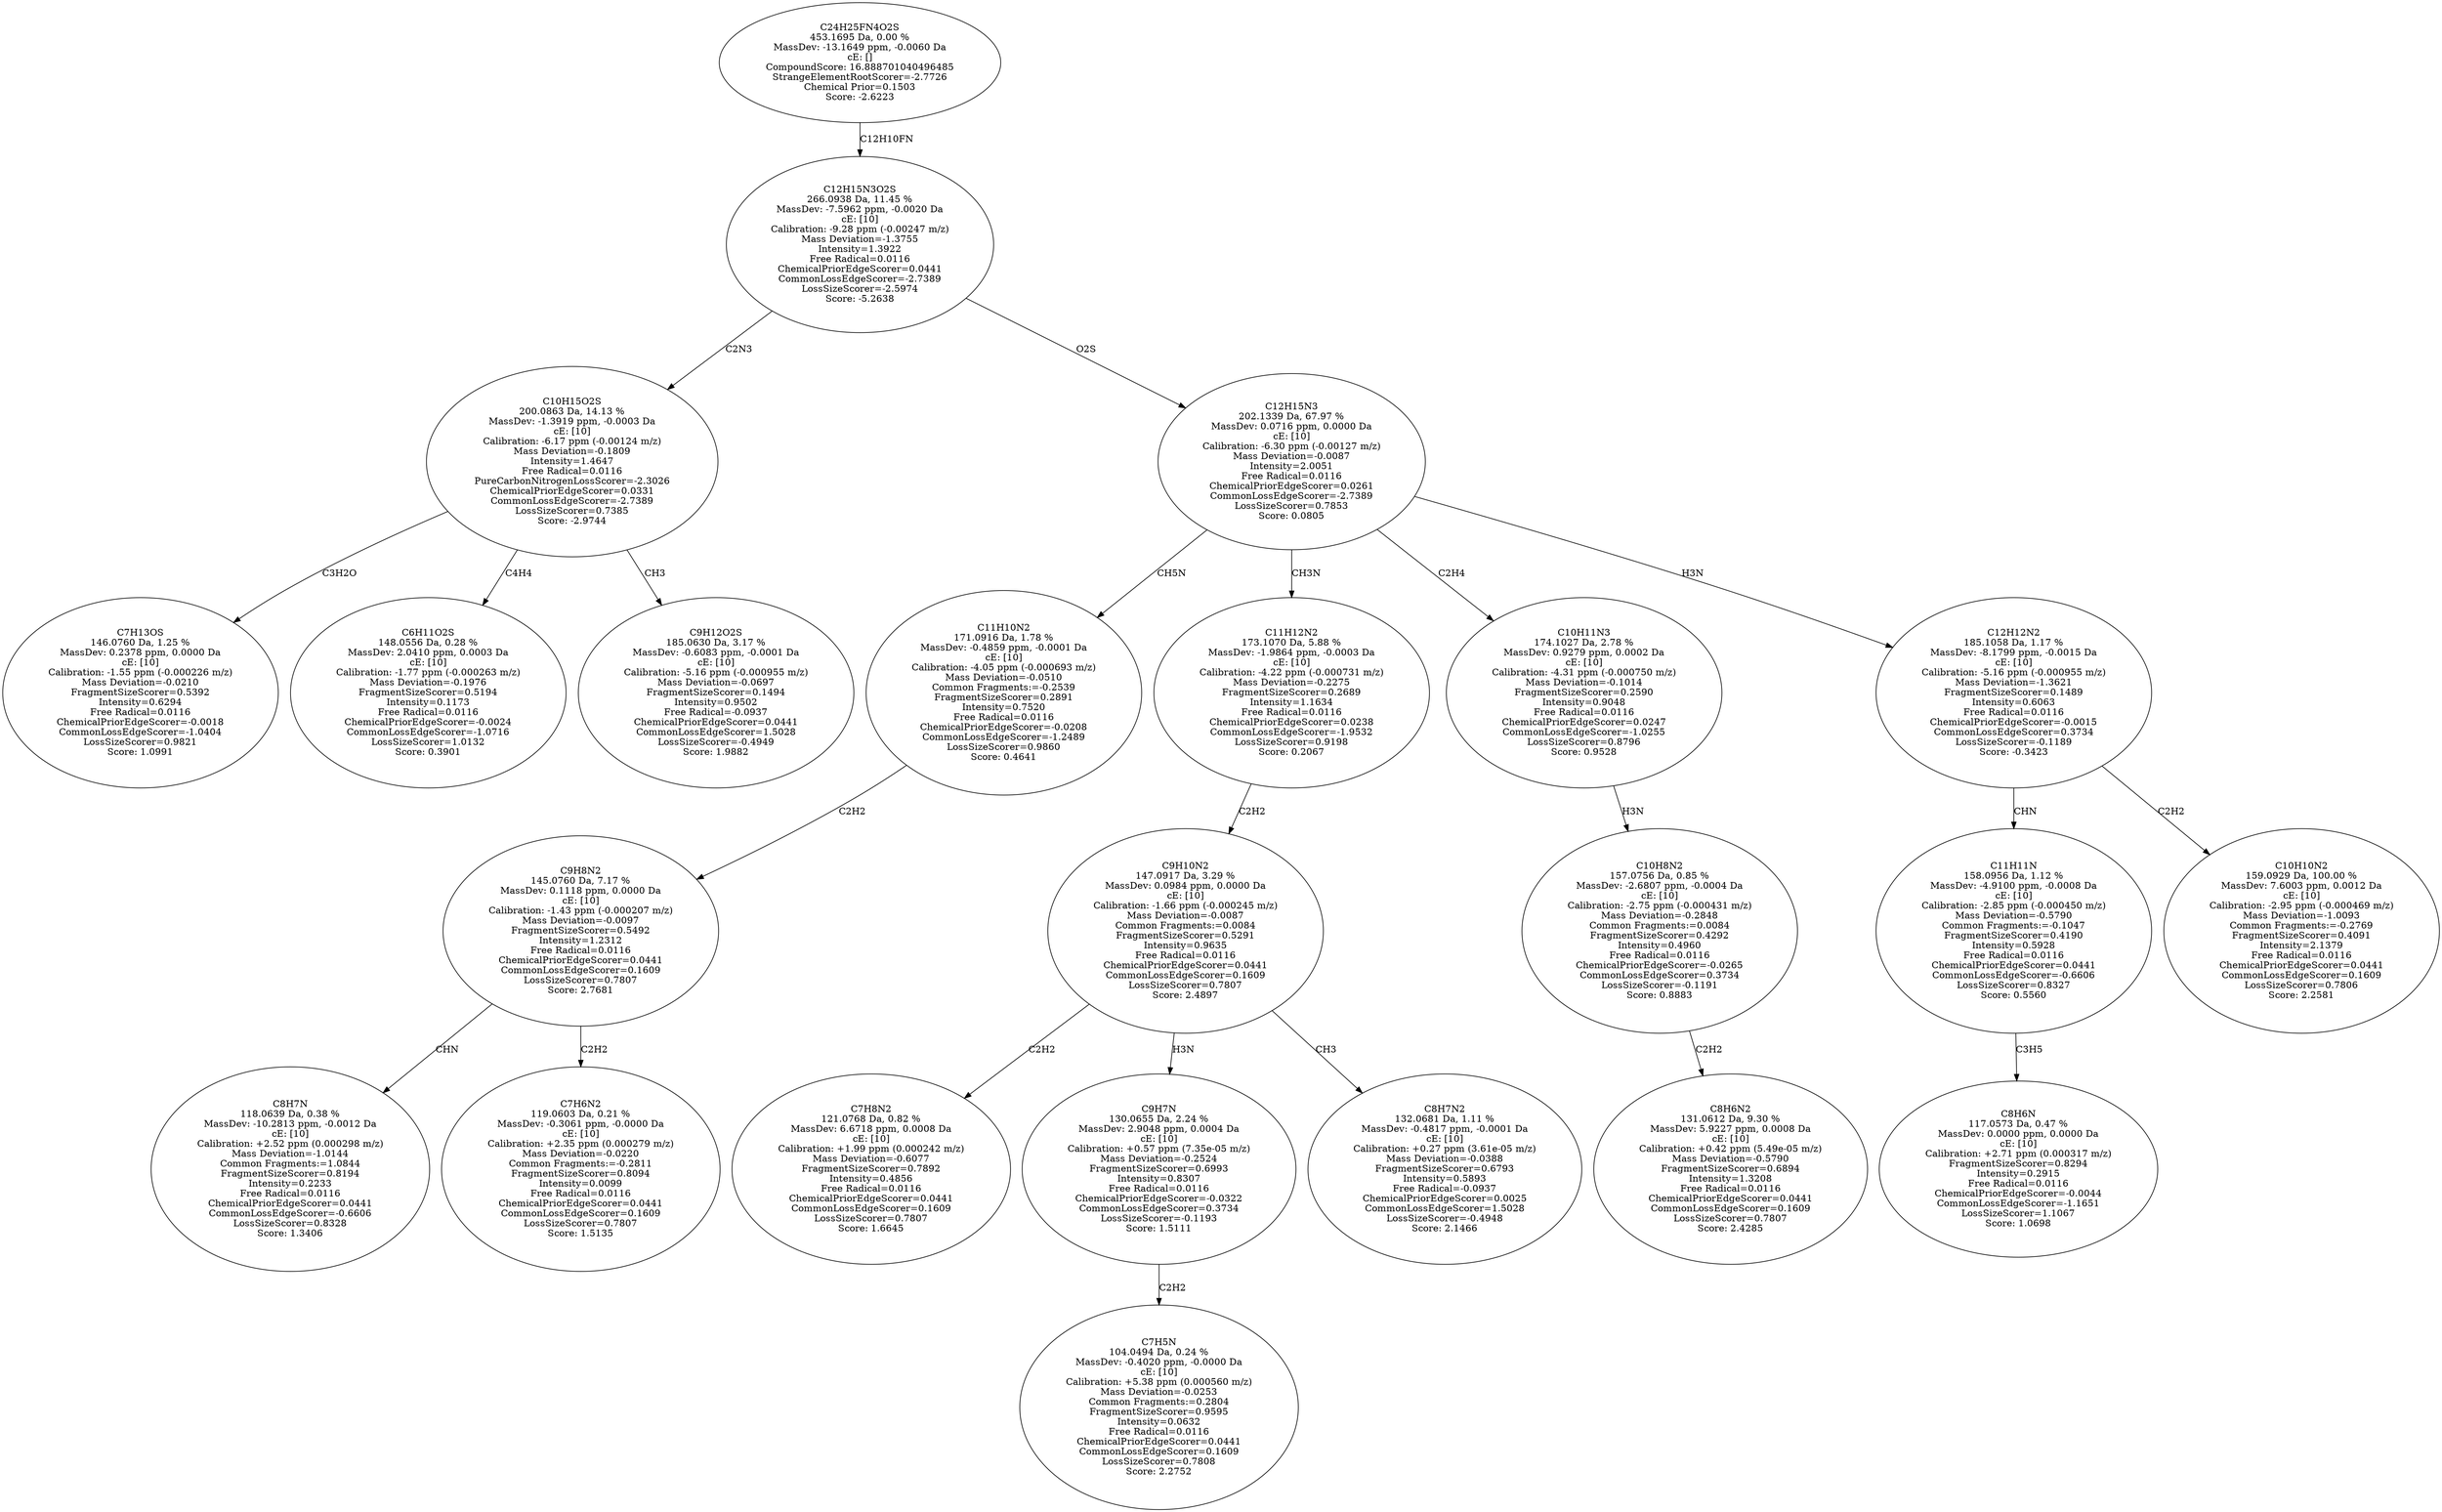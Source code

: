 strict digraph {
v1 [label="C7H13OS\n146.0760 Da, 1.25 %\nMassDev: 0.2378 ppm, 0.0000 Da\ncE: [10]\nCalibration: -1.55 ppm (-0.000226 m/z)\nMass Deviation=-0.0210\nFragmentSizeScorer=0.5392\nIntensity=0.6294\nFree Radical=0.0116\nChemicalPriorEdgeScorer=-0.0018\nCommonLossEdgeScorer=-1.0404\nLossSizeScorer=0.9821\nScore: 1.0991"];
v2 [label="C6H11O2S\n148.0556 Da, 0.28 %\nMassDev: 2.0410 ppm, 0.0003 Da\ncE: [10]\nCalibration: -1.77 ppm (-0.000263 m/z)\nMass Deviation=-0.1976\nFragmentSizeScorer=0.5194\nIntensity=0.1173\nFree Radical=0.0116\nChemicalPriorEdgeScorer=-0.0024\nCommonLossEdgeScorer=-1.0716\nLossSizeScorer=1.0132\nScore: 0.3901"];
v3 [label="C9H12O2S\n185.0630 Da, 3.17 %\nMassDev: -0.6083 ppm, -0.0001 Da\ncE: [10]\nCalibration: -5.16 ppm (-0.000955 m/z)\nMass Deviation=-0.0697\nFragmentSizeScorer=0.1494\nIntensity=0.9502\nFree Radical=-0.0937\nChemicalPriorEdgeScorer=0.0441\nCommonLossEdgeScorer=1.5028\nLossSizeScorer=-0.4949\nScore: 1.9882"];
v4 [label="C10H15O2S\n200.0863 Da, 14.13 %\nMassDev: -1.3919 ppm, -0.0003 Da\ncE: [10]\nCalibration: -6.17 ppm (-0.00124 m/z)\nMass Deviation=-0.1809\nIntensity=1.4647\nFree Radical=0.0116\nPureCarbonNitrogenLossScorer=-2.3026\nChemicalPriorEdgeScorer=0.0331\nCommonLossEdgeScorer=-2.7389\nLossSizeScorer=0.7385\nScore: -2.9744"];
v5 [label="C8H7N\n118.0639 Da, 0.38 %\nMassDev: -10.2813 ppm, -0.0012 Da\ncE: [10]\nCalibration: +2.52 ppm (0.000298 m/z)\nMass Deviation=-1.0144\nCommon Fragments:=1.0844\nFragmentSizeScorer=0.8194\nIntensity=0.2233\nFree Radical=0.0116\nChemicalPriorEdgeScorer=0.0441\nCommonLossEdgeScorer=-0.6606\nLossSizeScorer=0.8328\nScore: 1.3406"];
v6 [label="C7H6N2\n119.0603 Da, 0.21 %\nMassDev: -0.3061 ppm, -0.0000 Da\ncE: [10]\nCalibration: +2.35 ppm (0.000279 m/z)\nMass Deviation=-0.0220\nCommon Fragments:=-0.2811\nFragmentSizeScorer=0.8094\nIntensity=0.0099\nFree Radical=0.0116\nChemicalPriorEdgeScorer=0.0441\nCommonLossEdgeScorer=0.1609\nLossSizeScorer=0.7807\nScore: 1.5135"];
v7 [label="C9H8N2\n145.0760 Da, 7.17 %\nMassDev: 0.1118 ppm, 0.0000 Da\ncE: [10]\nCalibration: -1.43 ppm (-0.000207 m/z)\nMass Deviation=-0.0097\nFragmentSizeScorer=0.5492\nIntensity=1.2312\nFree Radical=0.0116\nChemicalPriorEdgeScorer=0.0441\nCommonLossEdgeScorer=0.1609\nLossSizeScorer=0.7807\nScore: 2.7681"];
v8 [label="C11H10N2\n171.0916 Da, 1.78 %\nMassDev: -0.4859 ppm, -0.0001 Da\ncE: [10]\nCalibration: -4.05 ppm (-0.000693 m/z)\nMass Deviation=-0.0510\nCommon Fragments:=-0.2539\nFragmentSizeScorer=0.2891\nIntensity=0.7520\nFree Radical=0.0116\nChemicalPriorEdgeScorer=-0.0208\nCommonLossEdgeScorer=-1.2489\nLossSizeScorer=0.9860\nScore: 0.4641"];
v9 [label="C7H8N2\n121.0768 Da, 0.82 %\nMassDev: 6.6718 ppm, 0.0008 Da\ncE: [10]\nCalibration: +1.99 ppm (0.000242 m/z)\nMass Deviation=-0.6077\nFragmentSizeScorer=0.7892\nIntensity=0.4856\nFree Radical=0.0116\nChemicalPriorEdgeScorer=0.0441\nCommonLossEdgeScorer=0.1609\nLossSizeScorer=0.7807\nScore: 1.6645"];
v10 [label="C7H5N\n104.0494 Da, 0.24 %\nMassDev: -0.4020 ppm, -0.0000 Da\ncE: [10]\nCalibration: +5.38 ppm (0.000560 m/z)\nMass Deviation=-0.0253\nCommon Fragments:=0.2804\nFragmentSizeScorer=0.9595\nIntensity=0.0632\nFree Radical=0.0116\nChemicalPriorEdgeScorer=0.0441\nCommonLossEdgeScorer=0.1609\nLossSizeScorer=0.7808\nScore: 2.2752"];
v11 [label="C9H7N\n130.0655 Da, 2.24 %\nMassDev: 2.9048 ppm, 0.0004 Da\ncE: [10]\nCalibration: +0.57 ppm (7.35e-05 m/z)\nMass Deviation=-0.2524\nFragmentSizeScorer=0.6993\nIntensity=0.8307\nFree Radical=0.0116\nChemicalPriorEdgeScorer=-0.0322\nCommonLossEdgeScorer=0.3734\nLossSizeScorer=-0.1193\nScore: 1.5111"];
v12 [label="C8H7N2\n132.0681 Da, 1.11 %\nMassDev: -0.4817 ppm, -0.0001 Da\ncE: [10]\nCalibration: +0.27 ppm (3.61e-05 m/z)\nMass Deviation=-0.0388\nFragmentSizeScorer=0.6793\nIntensity=0.5893\nFree Radical=-0.0937\nChemicalPriorEdgeScorer=0.0025\nCommonLossEdgeScorer=1.5028\nLossSizeScorer=-0.4948\nScore: 2.1466"];
v13 [label="C9H10N2\n147.0917 Da, 3.29 %\nMassDev: 0.0984 ppm, 0.0000 Da\ncE: [10]\nCalibration: -1.66 ppm (-0.000245 m/z)\nMass Deviation=-0.0087\nCommon Fragments:=0.0084\nFragmentSizeScorer=0.5291\nIntensity=0.9635\nFree Radical=0.0116\nChemicalPriorEdgeScorer=0.0441\nCommonLossEdgeScorer=0.1609\nLossSizeScorer=0.7807\nScore: 2.4897"];
v14 [label="C11H12N2\n173.1070 Da, 5.88 %\nMassDev: -1.9864 ppm, -0.0003 Da\ncE: [10]\nCalibration: -4.22 ppm (-0.000731 m/z)\nMass Deviation=-0.2275\nFragmentSizeScorer=0.2689\nIntensity=1.1634\nFree Radical=0.0116\nChemicalPriorEdgeScorer=0.0238\nCommonLossEdgeScorer=-1.9532\nLossSizeScorer=0.9198\nScore: 0.2067"];
v15 [label="C8H6N2\n131.0612 Da, 9.30 %\nMassDev: 5.9227 ppm, 0.0008 Da\ncE: [10]\nCalibration: +0.42 ppm (5.49e-05 m/z)\nMass Deviation=-0.5790\nFragmentSizeScorer=0.6894\nIntensity=1.3208\nFree Radical=0.0116\nChemicalPriorEdgeScorer=0.0441\nCommonLossEdgeScorer=0.1609\nLossSizeScorer=0.7807\nScore: 2.4285"];
v16 [label="C10H8N2\n157.0756 Da, 0.85 %\nMassDev: -2.6807 ppm, -0.0004 Da\ncE: [10]\nCalibration: -2.75 ppm (-0.000431 m/z)\nMass Deviation=-0.2848\nCommon Fragments:=0.0084\nFragmentSizeScorer=0.4292\nIntensity=0.4960\nFree Radical=0.0116\nChemicalPriorEdgeScorer=-0.0265\nCommonLossEdgeScorer=0.3734\nLossSizeScorer=-0.1191\nScore: 0.8883"];
v17 [label="C10H11N3\n174.1027 Da, 2.78 %\nMassDev: 0.9279 ppm, 0.0002 Da\ncE: [10]\nCalibration: -4.31 ppm (-0.000750 m/z)\nMass Deviation=-0.1014\nFragmentSizeScorer=0.2590\nIntensity=0.9048\nFree Radical=0.0116\nChemicalPriorEdgeScorer=0.0247\nCommonLossEdgeScorer=-1.0255\nLossSizeScorer=0.8796\nScore: 0.9528"];
v18 [label="C8H6N\n117.0573 Da, 0.47 %\nMassDev: 0.0000 ppm, 0.0000 Da\ncE: [10]\nCalibration: +2.71 ppm (0.000317 m/z)\nFragmentSizeScorer=0.8294\nIntensity=0.2915\nFree Radical=0.0116\nChemicalPriorEdgeScorer=-0.0044\nCommonLossEdgeScorer=-1.1651\nLossSizeScorer=1.1067\nScore: 1.0698"];
v19 [label="C11H11N\n158.0956 Da, 1.12 %\nMassDev: -4.9100 ppm, -0.0008 Da\ncE: [10]\nCalibration: -2.85 ppm (-0.000450 m/z)\nMass Deviation=-0.5790\nCommon Fragments:=-0.1047\nFragmentSizeScorer=0.4190\nIntensity=0.5928\nFree Radical=0.0116\nChemicalPriorEdgeScorer=0.0441\nCommonLossEdgeScorer=-0.6606\nLossSizeScorer=0.8327\nScore: 0.5560"];
v20 [label="C10H10N2\n159.0929 Da, 100.00 %\nMassDev: 7.6003 ppm, 0.0012 Da\ncE: [10]\nCalibration: -2.95 ppm (-0.000469 m/z)\nMass Deviation=-1.0093\nCommon Fragments:=-0.2769\nFragmentSizeScorer=0.4091\nIntensity=2.1379\nFree Radical=0.0116\nChemicalPriorEdgeScorer=0.0441\nCommonLossEdgeScorer=0.1609\nLossSizeScorer=0.7806\nScore: 2.2581"];
v21 [label="C12H12N2\n185.1058 Da, 1.17 %\nMassDev: -8.1799 ppm, -0.0015 Da\ncE: [10]\nCalibration: -5.16 ppm (-0.000955 m/z)\nMass Deviation=-1.3621\nFragmentSizeScorer=0.1489\nIntensity=0.6063\nFree Radical=0.0116\nChemicalPriorEdgeScorer=-0.0015\nCommonLossEdgeScorer=0.3734\nLossSizeScorer=-0.1189\nScore: -0.3423"];
v22 [label="C12H15N3\n202.1339 Da, 67.97 %\nMassDev: 0.0716 ppm, 0.0000 Da\ncE: [10]\nCalibration: -6.30 ppm (-0.00127 m/z)\nMass Deviation=-0.0087\nIntensity=2.0051\nFree Radical=0.0116\nChemicalPriorEdgeScorer=0.0261\nCommonLossEdgeScorer=-2.7389\nLossSizeScorer=0.7853\nScore: 0.0805"];
v23 [label="C12H15N3O2S\n266.0938 Da, 11.45 %\nMassDev: -7.5962 ppm, -0.0020 Da\ncE: [10]\nCalibration: -9.28 ppm (-0.00247 m/z)\nMass Deviation=-1.3755\nIntensity=1.3922\nFree Radical=0.0116\nChemicalPriorEdgeScorer=0.0441\nCommonLossEdgeScorer=-2.7389\nLossSizeScorer=-2.5974\nScore: -5.2638"];
v24 [label="C24H25FN4O2S\n453.1695 Da, 0.00 %\nMassDev: -13.1649 ppm, -0.0060 Da\ncE: []\nCompoundScore: 16.888701040496485\nStrangeElementRootScorer=-2.7726\nChemical Prior=0.1503\nScore: -2.6223"];
v4 -> v1 [label="C3H2O"];
v4 -> v2 [label="C4H4"];
v4 -> v3 [label="CH3"];
v23 -> v4 [label="C2N3"];
v7 -> v5 [label="CHN"];
v7 -> v6 [label="C2H2"];
v8 -> v7 [label="C2H2"];
v22 -> v8 [label="CH5N"];
v13 -> v9 [label="C2H2"];
v11 -> v10 [label="C2H2"];
v13 -> v11 [label="H3N"];
v13 -> v12 [label="CH3"];
v14 -> v13 [label="C2H2"];
v22 -> v14 [label="CH3N"];
v16 -> v15 [label="C2H2"];
v17 -> v16 [label="H3N"];
v22 -> v17 [label="C2H4"];
v19 -> v18 [label="C3H5"];
v21 -> v19 [label="CHN"];
v21 -> v20 [label="C2H2"];
v22 -> v21 [label="H3N"];
v23 -> v22 [label="O2S"];
v24 -> v23 [label="C12H10FN"];
}